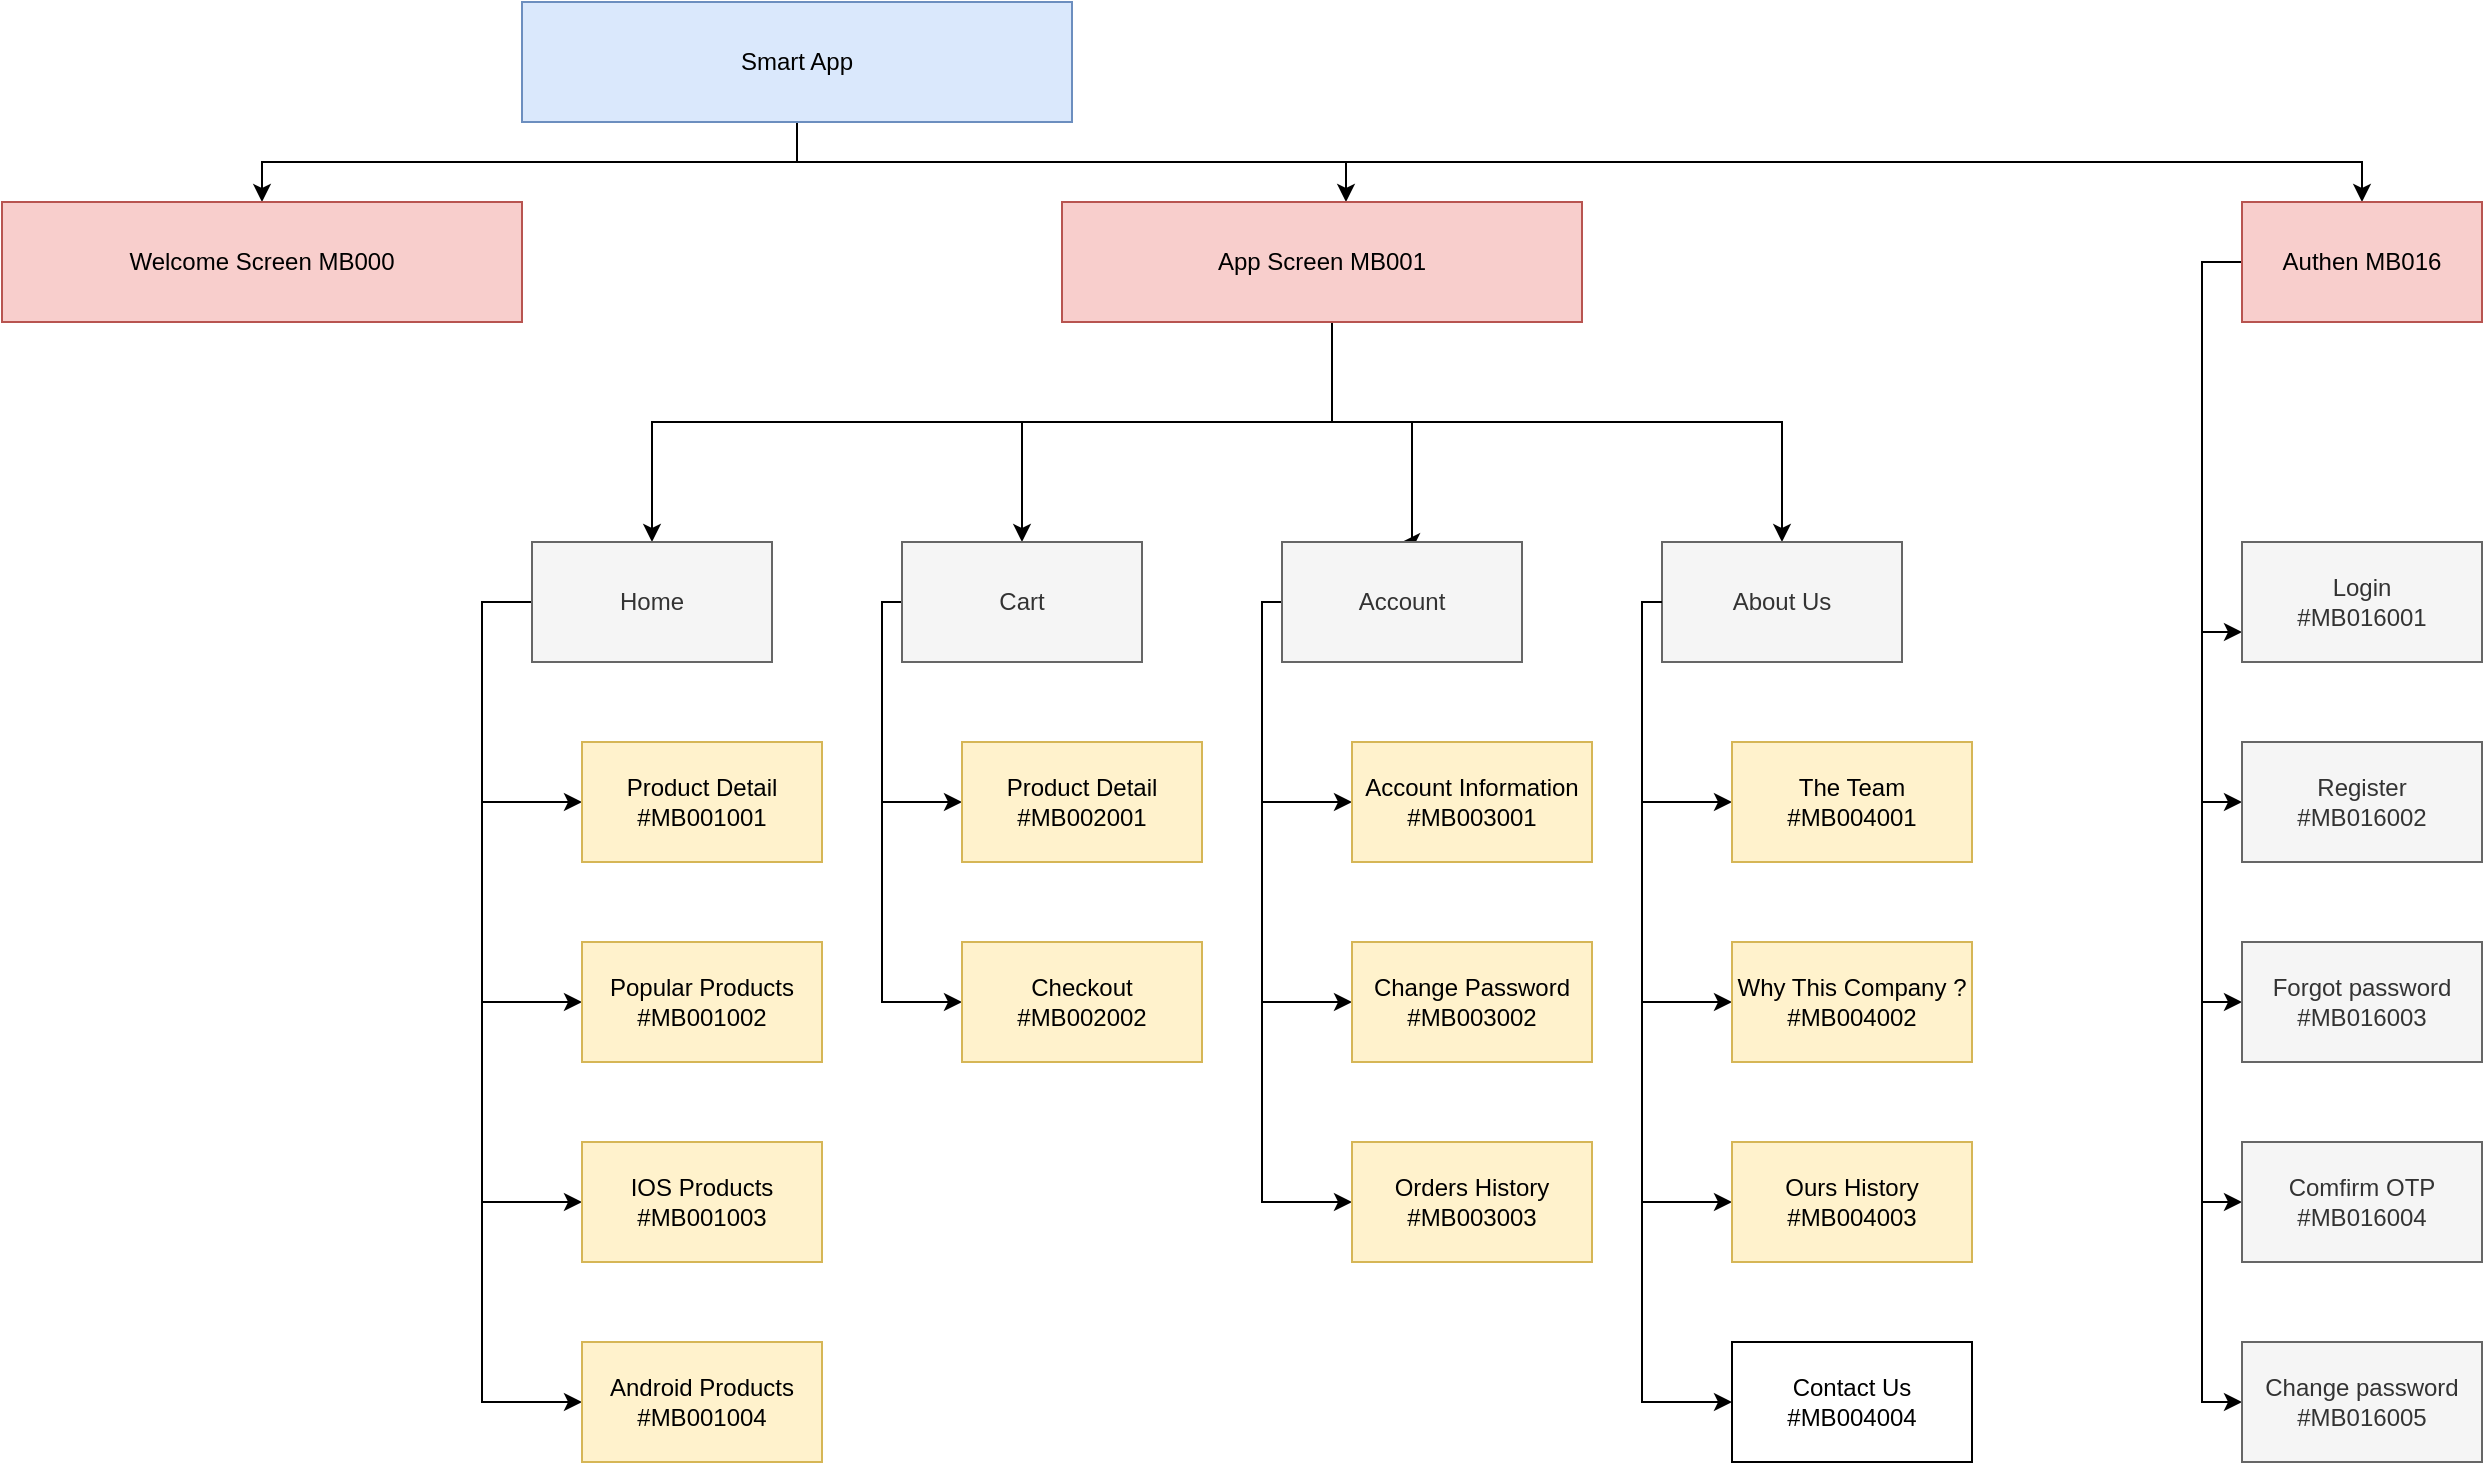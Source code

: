 <mxfile version="14.7.2" type="device"><diagram id="u-GwbT1Ui-qBv1V8ctAz" name="Page-1"><mxGraphModel dx="868" dy="482" grid="1" gridSize="10" guides="1" tooltips="1" connect="1" arrows="1" fold="1" page="1" pageScale="1" pageWidth="850" pageHeight="1100" math="0" shadow="0"><root><mxCell id="0"/><mxCell id="1" parent="0"/><mxCell id="S3z4__wg3A0w-Ls1R-J4-14" style="edgeStyle=orthogonalEdgeStyle;rounded=0;orthogonalLoop=1;jettySize=auto;html=1;entryX=0.5;entryY=0;entryDx=0;entryDy=0;" parent="1" source="S3z4__wg3A0w-Ls1R-J4-1" target="S3z4__wg3A0w-Ls1R-J4-2" edge="1"><mxGeometry relative="1" as="geometry"/></mxCell><mxCell id="S3z4__wg3A0w-Ls1R-J4-15" style="edgeStyle=orthogonalEdgeStyle;rounded=0;orthogonalLoop=1;jettySize=auto;html=1;entryX=0.543;entryY=0;entryDx=0;entryDy=0;entryPerimeter=0;" parent="1" source="S3z4__wg3A0w-Ls1R-J4-1" target="S3z4__wg3A0w-Ls1R-J4-3" edge="1"><mxGeometry relative="1" as="geometry"><Array as="points"><mxPoint x="438" y="120"/><mxPoint x="712" y="120"/><mxPoint x="712" y="140"/></Array></mxGeometry></mxCell><mxCell id="b-yWq50aZbq5PbOR9uxK-2" style="edgeStyle=orthogonalEdgeStyle;rounded=0;orthogonalLoop=1;jettySize=auto;html=1;" edge="1" parent="1" source="S3z4__wg3A0w-Ls1R-J4-1" target="b-yWq50aZbq5PbOR9uxK-1"><mxGeometry relative="1" as="geometry"><Array as="points"><mxPoint x="438" y="120"/><mxPoint x="1220" y="120"/></Array></mxGeometry></mxCell><mxCell id="S3z4__wg3A0w-Ls1R-J4-1" value="Smart App" style="rounded=0;whiteSpace=wrap;html=1;fillColor=#dae8fc;strokeColor=#6c8ebf;" parent="1" vertex="1"><mxGeometry x="300" y="40" width="275" height="60" as="geometry"/></mxCell><mxCell id="S3z4__wg3A0w-Ls1R-J4-2" value="Welcome Screen MB000" style="rounded=0;whiteSpace=wrap;html=1;fillColor=#f8cecc;strokeColor=#b85450;" parent="1" vertex="1"><mxGeometry x="40" y="140" width="260" height="60" as="geometry"/></mxCell><mxCell id="S3z4__wg3A0w-Ls1R-J4-5" style="edgeStyle=orthogonalEdgeStyle;rounded=0;orthogonalLoop=1;jettySize=auto;html=1;entryX=0.5;entryY=0;entryDx=0;entryDy=0;" parent="1" source="S3z4__wg3A0w-Ls1R-J4-3" target="S3z4__wg3A0w-Ls1R-J4-4" edge="1"><mxGeometry relative="1" as="geometry"><Array as="points"><mxPoint x="705" y="250"/><mxPoint x="365" y="250"/></Array></mxGeometry></mxCell><mxCell id="S3z4__wg3A0w-Ls1R-J4-7" style="edgeStyle=orthogonalEdgeStyle;rounded=0;orthogonalLoop=1;jettySize=auto;html=1;" parent="1" source="S3z4__wg3A0w-Ls1R-J4-3" target="S3z4__wg3A0w-Ls1R-J4-6" edge="1"><mxGeometry relative="1" as="geometry"><Array as="points"><mxPoint x="705" y="250"/><mxPoint x="550" y="250"/></Array></mxGeometry></mxCell><mxCell id="wox4TffTnsc-XHPjmS_5-6" style="edgeStyle=orthogonalEdgeStyle;rounded=0;orthogonalLoop=1;jettySize=auto;html=1;entryX=0.5;entryY=0;entryDx=0;entryDy=0;" parent="1" source="S3z4__wg3A0w-Ls1R-J4-3" target="wox4TffTnsc-XHPjmS_5-3" edge="1"><mxGeometry relative="1" as="geometry"><Array as="points"><mxPoint x="705" y="250"/><mxPoint x="745" y="250"/></Array></mxGeometry></mxCell><mxCell id="9QYpJE3HCM6LSR_VyATp-12" style="edgeStyle=orthogonalEdgeStyle;rounded=0;orthogonalLoop=1;jettySize=auto;html=1;entryX=0.5;entryY=0;entryDx=0;entryDy=0;" parent="1" source="S3z4__wg3A0w-Ls1R-J4-3" target="9QYpJE3HCM6LSR_VyATp-1" edge="1"><mxGeometry relative="1" as="geometry"><Array as="points"><mxPoint x="705" y="250"/><mxPoint x="930" y="250"/></Array></mxGeometry></mxCell><mxCell id="S3z4__wg3A0w-Ls1R-J4-3" value="App Screen MB001" style="rounded=0;whiteSpace=wrap;html=1;fillColor=#f8cecc;strokeColor=#b85450;" parent="1" vertex="1"><mxGeometry x="570" y="140" width="260" height="60" as="geometry"/></mxCell><mxCell id="dkkSTov-uVk0VxjPTMsg-1" style="edgeStyle=orthogonalEdgeStyle;rounded=0;orthogonalLoop=1;jettySize=auto;html=1;entryX=0;entryY=0.5;entryDx=0;entryDy=0;" parent="1" source="S3z4__wg3A0w-Ls1R-J4-4" target="S3z4__wg3A0w-Ls1R-J4-10" edge="1"><mxGeometry relative="1" as="geometry"><mxPoint x="280" y="440" as="targetPoint"/><Array as="points"><mxPoint x="280" y="340"/><mxPoint x="280" y="440"/></Array></mxGeometry></mxCell><mxCell id="dkkSTov-uVk0VxjPTMsg-7" style="edgeStyle=orthogonalEdgeStyle;rounded=0;orthogonalLoop=1;jettySize=auto;html=1;entryX=0;entryY=0.5;entryDx=0;entryDy=0;" parent="1" source="S3z4__wg3A0w-Ls1R-J4-4" target="dkkSTov-uVk0VxjPTMsg-5" edge="1"><mxGeometry relative="1" as="geometry"><Array as="points"><mxPoint x="280" y="340"/><mxPoint x="280" y="740"/></Array></mxGeometry></mxCell><mxCell id="dkkSTov-uVk0VxjPTMsg-8" style="edgeStyle=orthogonalEdgeStyle;rounded=0;orthogonalLoop=1;jettySize=auto;html=1;entryX=0;entryY=0.5;entryDx=0;entryDy=0;" parent="1" source="S3z4__wg3A0w-Ls1R-J4-4" target="dkkSTov-uVk0VxjPTMsg-6" edge="1"><mxGeometry relative="1" as="geometry"><Array as="points"><mxPoint x="280" y="340"/><mxPoint x="280" y="640"/></Array></mxGeometry></mxCell><mxCell id="dkkSTov-uVk0VxjPTMsg-9" style="edgeStyle=orthogonalEdgeStyle;rounded=0;orthogonalLoop=1;jettySize=auto;html=1;entryX=0;entryY=0.5;entryDx=0;entryDy=0;" parent="1" source="S3z4__wg3A0w-Ls1R-J4-4" target="dkkSTov-uVk0VxjPTMsg-4" edge="1"><mxGeometry relative="1" as="geometry"><Array as="points"><mxPoint x="280" y="340"/><mxPoint x="280" y="540"/></Array></mxGeometry></mxCell><mxCell id="S3z4__wg3A0w-Ls1R-J4-4" value="Home" style="rounded=0;whiteSpace=wrap;html=1;fillColor=#f5f5f5;strokeColor=#666666;fontColor=#333333;" parent="1" vertex="1"><mxGeometry x="305" y="310" width="120" height="60" as="geometry"/></mxCell><mxCell id="S3z4__wg3A0w-Ls1R-J4-17" style="edgeStyle=orthogonalEdgeStyle;rounded=0;orthogonalLoop=1;jettySize=auto;html=1;entryX=0;entryY=0.5;entryDx=0;entryDy=0;" parent="1" source="S3z4__wg3A0w-Ls1R-J4-6" target="S3z4__wg3A0w-Ls1R-J4-16" edge="1"><mxGeometry relative="1" as="geometry"><Array as="points"><mxPoint x="480" y="340"/><mxPoint x="480" y="440"/></Array></mxGeometry></mxCell><mxCell id="dkkSTov-uVk0VxjPTMsg-11" style="edgeStyle=orthogonalEdgeStyle;rounded=0;orthogonalLoop=1;jettySize=auto;html=1;entryX=0;entryY=0.5;entryDx=0;entryDy=0;" parent="1" source="S3z4__wg3A0w-Ls1R-J4-6" target="dkkSTov-uVk0VxjPTMsg-10" edge="1"><mxGeometry relative="1" as="geometry"><Array as="points"><mxPoint x="480" y="340"/><mxPoint x="480" y="540"/></Array></mxGeometry></mxCell><mxCell id="S3z4__wg3A0w-Ls1R-J4-6" value="Cart" style="rounded=0;whiteSpace=wrap;html=1;fillColor=#f5f5f5;strokeColor=#666666;fontColor=#333333;" parent="1" vertex="1"><mxGeometry x="490" y="310" width="120" height="60" as="geometry"/></mxCell><mxCell id="S3z4__wg3A0w-Ls1R-J4-10" value="Product Detail #MB001001" style="rounded=0;whiteSpace=wrap;html=1;fillColor=#fff2cc;strokeColor=#d6b656;" parent="1" vertex="1"><mxGeometry x="330" y="410" width="120" height="60" as="geometry"/></mxCell><mxCell id="S3z4__wg3A0w-Ls1R-J4-16" value="Product Detail #MB002001" style="rounded=0;whiteSpace=wrap;html=1;fillColor=#fff2cc;strokeColor=#d6b656;" parent="1" vertex="1"><mxGeometry x="520" y="410" width="120" height="60" as="geometry"/></mxCell><mxCell id="dkkSTov-uVk0VxjPTMsg-4" value="Popular Products #MB001002" style="rounded=0;whiteSpace=wrap;html=1;fillColor=#fff2cc;strokeColor=#d6b656;" parent="1" vertex="1"><mxGeometry x="330" y="510" width="120" height="60" as="geometry"/></mxCell><mxCell id="dkkSTov-uVk0VxjPTMsg-5" value="Android Products #MB001004" style="rounded=0;whiteSpace=wrap;html=1;fillColor=#fff2cc;strokeColor=#d6b656;" parent="1" vertex="1"><mxGeometry x="330" y="710" width="120" height="60" as="geometry"/></mxCell><mxCell id="dkkSTov-uVk0VxjPTMsg-6" value="IOS Products #MB001003" style="rounded=0;whiteSpace=wrap;html=1;fillColor=#fff2cc;strokeColor=#d6b656;" parent="1" vertex="1"><mxGeometry x="330" y="610" width="120" height="60" as="geometry"/></mxCell><mxCell id="dkkSTov-uVk0VxjPTMsg-10" value="Checkout #MB002002" style="rounded=0;whiteSpace=wrap;html=1;fillColor=#fff2cc;strokeColor=#d6b656;" parent="1" vertex="1"><mxGeometry x="520" y="510" width="120" height="60" as="geometry"/></mxCell><mxCell id="wox4TffTnsc-XHPjmS_5-1" style="edgeStyle=orthogonalEdgeStyle;rounded=0;orthogonalLoop=1;jettySize=auto;html=1;entryX=0;entryY=0.5;entryDx=0;entryDy=0;" parent="1" source="wox4TffTnsc-XHPjmS_5-3" target="wox4TffTnsc-XHPjmS_5-4" edge="1"><mxGeometry relative="1" as="geometry"><Array as="points"><mxPoint x="670" y="340"/><mxPoint x="670" y="440"/></Array></mxGeometry></mxCell><mxCell id="wox4TffTnsc-XHPjmS_5-2" style="edgeStyle=orthogonalEdgeStyle;rounded=0;orthogonalLoop=1;jettySize=auto;html=1;entryX=0;entryY=0.5;entryDx=0;entryDy=0;" parent="1" source="wox4TffTnsc-XHPjmS_5-3" target="wox4TffTnsc-XHPjmS_5-5" edge="1"><mxGeometry relative="1" as="geometry"><Array as="points"><mxPoint x="670" y="340"/><mxPoint x="670" y="540"/></Array></mxGeometry></mxCell><mxCell id="wox4TffTnsc-XHPjmS_5-10" style="edgeStyle=orthogonalEdgeStyle;rounded=0;orthogonalLoop=1;jettySize=auto;html=1;entryX=0;entryY=0.5;entryDx=0;entryDy=0;" parent="1" source="wox4TffTnsc-XHPjmS_5-3" target="wox4TffTnsc-XHPjmS_5-8" edge="1"><mxGeometry relative="1" as="geometry"><Array as="points"><mxPoint x="670" y="340"/><mxPoint x="670" y="640"/></Array></mxGeometry></mxCell><mxCell id="wox4TffTnsc-XHPjmS_5-3" value="Account" style="rounded=0;whiteSpace=wrap;html=1;fillColor=#f5f5f5;strokeColor=#666666;fontColor=#333333;" parent="1" vertex="1"><mxGeometry x="680" y="310" width="120" height="60" as="geometry"/></mxCell><mxCell id="wox4TffTnsc-XHPjmS_5-4" value="Account Information #MB003001" style="rounded=0;whiteSpace=wrap;html=1;fillColor=#fff2cc;strokeColor=#d6b656;" parent="1" vertex="1"><mxGeometry x="715" y="410" width="120" height="60" as="geometry"/></mxCell><mxCell id="wox4TffTnsc-XHPjmS_5-5" value="Change Password #MB003002" style="rounded=0;whiteSpace=wrap;html=1;fillColor=#fff2cc;strokeColor=#d6b656;" parent="1" vertex="1"><mxGeometry x="715" y="510" width="120" height="60" as="geometry"/></mxCell><mxCell id="wox4TffTnsc-XHPjmS_5-8" value="Orders History #MB003003" style="rounded=0;whiteSpace=wrap;html=1;fillColor=#fff2cc;strokeColor=#d6b656;" parent="1" vertex="1"><mxGeometry x="715" y="610" width="120" height="60" as="geometry"/></mxCell><mxCell id="9QYpJE3HCM6LSR_VyATp-11" style="edgeStyle=orthogonalEdgeStyle;rounded=0;orthogonalLoop=1;jettySize=auto;html=1;entryX=0;entryY=0.5;entryDx=0;entryDy=0;" parent="1" source="9QYpJE3HCM6LSR_VyATp-1" target="9QYpJE3HCM6LSR_VyATp-10" edge="1"><mxGeometry relative="1" as="geometry"><mxPoint x="860" y="740" as="targetPoint"/><Array as="points"><mxPoint x="860" y="340"/><mxPoint x="860" y="740"/></Array></mxGeometry></mxCell><mxCell id="9QYpJE3HCM6LSR_VyATp-1" value="About Us" style="rounded=0;whiteSpace=wrap;html=1;fillColor=#f5f5f5;strokeColor=#666666;fontColor=#333333;" parent="1" vertex="1"><mxGeometry x="870" y="310" width="120" height="60" as="geometry"/></mxCell><mxCell id="9QYpJE3HCM6LSR_VyATp-4" style="edgeStyle=orthogonalEdgeStyle;rounded=0;orthogonalLoop=1;jettySize=auto;html=1;entryX=0;entryY=0.5;entryDx=0;entryDy=0;" parent="1" target="9QYpJE3HCM6LSR_VyATp-7" edge="1"><mxGeometry relative="1" as="geometry"><Array as="points"><mxPoint x="860" y="340"/><mxPoint x="860" y="440"/></Array><mxPoint x="870.0" y="340" as="sourcePoint"/></mxGeometry></mxCell><mxCell id="9QYpJE3HCM6LSR_VyATp-5" style="edgeStyle=orthogonalEdgeStyle;rounded=0;orthogonalLoop=1;jettySize=auto;html=1;entryX=0;entryY=0.5;entryDx=0;entryDy=0;" parent="1" target="9QYpJE3HCM6LSR_VyATp-8" edge="1"><mxGeometry relative="1" as="geometry"><Array as="points"><mxPoint x="860" y="340"/><mxPoint x="860" y="540"/></Array><mxPoint x="870.0" y="340" as="sourcePoint"/></mxGeometry></mxCell><mxCell id="9QYpJE3HCM6LSR_VyATp-6" style="edgeStyle=orthogonalEdgeStyle;rounded=0;orthogonalLoop=1;jettySize=auto;html=1;entryX=0;entryY=0.5;entryDx=0;entryDy=0;" parent="1" target="9QYpJE3HCM6LSR_VyATp-9" edge="1"><mxGeometry relative="1" as="geometry"><Array as="points"><mxPoint x="860" y="340"/><mxPoint x="860" y="640"/></Array><mxPoint x="870.0" y="340" as="sourcePoint"/></mxGeometry></mxCell><mxCell id="9QYpJE3HCM6LSR_VyATp-7" value="The Team #MB004001" style="rounded=0;whiteSpace=wrap;html=1;fillColor=#fff2cc;strokeColor=#d6b656;" parent="1" vertex="1"><mxGeometry x="905" y="410" width="120" height="60" as="geometry"/></mxCell><mxCell id="9QYpJE3HCM6LSR_VyATp-8" value="Why This Company ? #MB004002" style="rounded=0;whiteSpace=wrap;html=1;fillColor=#fff2cc;strokeColor=#d6b656;" parent="1" vertex="1"><mxGeometry x="905" y="510" width="120" height="60" as="geometry"/></mxCell><mxCell id="9QYpJE3HCM6LSR_VyATp-9" value="Ours History #MB004003" style="rounded=0;whiteSpace=wrap;html=1;fillColor=#fff2cc;strokeColor=#d6b656;" parent="1" vertex="1"><mxGeometry x="905" y="610" width="120" height="60" as="geometry"/></mxCell><mxCell id="9QYpJE3HCM6LSR_VyATp-10" value="Contact Us #MB004004" style="rounded=0;whiteSpace=wrap;html=1;" parent="1" vertex="1"><mxGeometry x="905" y="710" width="120" height="60" as="geometry"/></mxCell><mxCell id="b-yWq50aZbq5PbOR9uxK-9" style="edgeStyle=orthogonalEdgeStyle;rounded=0;orthogonalLoop=1;jettySize=auto;html=1;entryX=0;entryY=0.75;entryDx=0;entryDy=0;" edge="1" parent="1" source="b-yWq50aZbq5PbOR9uxK-1" target="b-yWq50aZbq5PbOR9uxK-3"><mxGeometry relative="1" as="geometry"><Array as="points"><mxPoint x="1140" y="355"/></Array></mxGeometry></mxCell><mxCell id="b-yWq50aZbq5PbOR9uxK-11" style="edgeStyle=orthogonalEdgeStyle;rounded=0;orthogonalLoop=1;jettySize=auto;html=1;entryX=0;entryY=0.5;entryDx=0;entryDy=0;" edge="1" parent="1" source="b-yWq50aZbq5PbOR9uxK-1" target="b-yWq50aZbq5PbOR9uxK-5"><mxGeometry relative="1" as="geometry"><Array as="points"><mxPoint x="1140" y="170"/><mxPoint x="1140" y="440"/></Array></mxGeometry></mxCell><mxCell id="b-yWq50aZbq5PbOR9uxK-12" style="edgeStyle=orthogonalEdgeStyle;rounded=0;orthogonalLoop=1;jettySize=auto;html=1;entryX=0;entryY=0.5;entryDx=0;entryDy=0;" edge="1" parent="1" source="b-yWq50aZbq5PbOR9uxK-1" target="b-yWq50aZbq5PbOR9uxK-6"><mxGeometry relative="1" as="geometry"><Array as="points"><mxPoint x="1140" y="170"/><mxPoint x="1140" y="540"/></Array></mxGeometry></mxCell><mxCell id="b-yWq50aZbq5PbOR9uxK-13" style="edgeStyle=orthogonalEdgeStyle;rounded=0;orthogonalLoop=1;jettySize=auto;html=1;entryX=0;entryY=0.5;entryDx=0;entryDy=0;" edge="1" parent="1" source="b-yWq50aZbq5PbOR9uxK-1" target="b-yWq50aZbq5PbOR9uxK-8"><mxGeometry relative="1" as="geometry"><Array as="points"><mxPoint x="1140" y="170"/><mxPoint x="1140" y="640"/></Array></mxGeometry></mxCell><mxCell id="b-yWq50aZbq5PbOR9uxK-14" style="edgeStyle=orthogonalEdgeStyle;rounded=0;orthogonalLoop=1;jettySize=auto;html=1;entryX=0;entryY=0.5;entryDx=0;entryDy=0;" edge="1" parent="1" source="b-yWq50aZbq5PbOR9uxK-1" target="b-yWq50aZbq5PbOR9uxK-7"><mxGeometry relative="1" as="geometry"><Array as="points"><mxPoint x="1140" y="170"/><mxPoint x="1140" y="740"/></Array></mxGeometry></mxCell><mxCell id="b-yWq50aZbq5PbOR9uxK-1" value="Authen MB016" style="rounded=0;whiteSpace=wrap;html=1;fillColor=#f8cecc;strokeColor=#b85450;" vertex="1" parent="1"><mxGeometry x="1160" y="140" width="120" height="60" as="geometry"/></mxCell><mxCell id="b-yWq50aZbq5PbOR9uxK-3" value="Login&lt;br&gt;#MB016001" style="rounded=0;whiteSpace=wrap;html=1;fillColor=#f5f5f5;strokeColor=#666666;fontColor=#333333;" vertex="1" parent="1"><mxGeometry x="1160" y="310" width="120" height="60" as="geometry"/></mxCell><mxCell id="b-yWq50aZbq5PbOR9uxK-5" value="Register&lt;br&gt;#MB016002" style="rounded=0;whiteSpace=wrap;html=1;fillColor=#f5f5f5;strokeColor=#666666;fontColor=#333333;" vertex="1" parent="1"><mxGeometry x="1160" y="410" width="120" height="60" as="geometry"/></mxCell><mxCell id="b-yWq50aZbq5PbOR9uxK-6" value="Forgot password&lt;br&gt;#MB016003" style="rounded=0;whiteSpace=wrap;html=1;fillColor=#f5f5f5;strokeColor=#666666;fontColor=#333333;" vertex="1" parent="1"><mxGeometry x="1160" y="510" width="120" height="60" as="geometry"/></mxCell><mxCell id="b-yWq50aZbq5PbOR9uxK-7" value="Change password&lt;br&gt;#MB016005" style="rounded=0;whiteSpace=wrap;html=1;fillColor=#f5f5f5;strokeColor=#666666;fontColor=#333333;" vertex="1" parent="1"><mxGeometry x="1160" y="710" width="120" height="60" as="geometry"/></mxCell><mxCell id="b-yWq50aZbq5PbOR9uxK-8" value="Comfirm OTP&lt;br&gt;#MB016004" style="rounded=0;whiteSpace=wrap;html=1;fillColor=#f5f5f5;strokeColor=#666666;fontColor=#333333;" vertex="1" parent="1"><mxGeometry x="1160" y="610" width="120" height="60" as="geometry"/></mxCell></root></mxGraphModel></diagram></mxfile>
